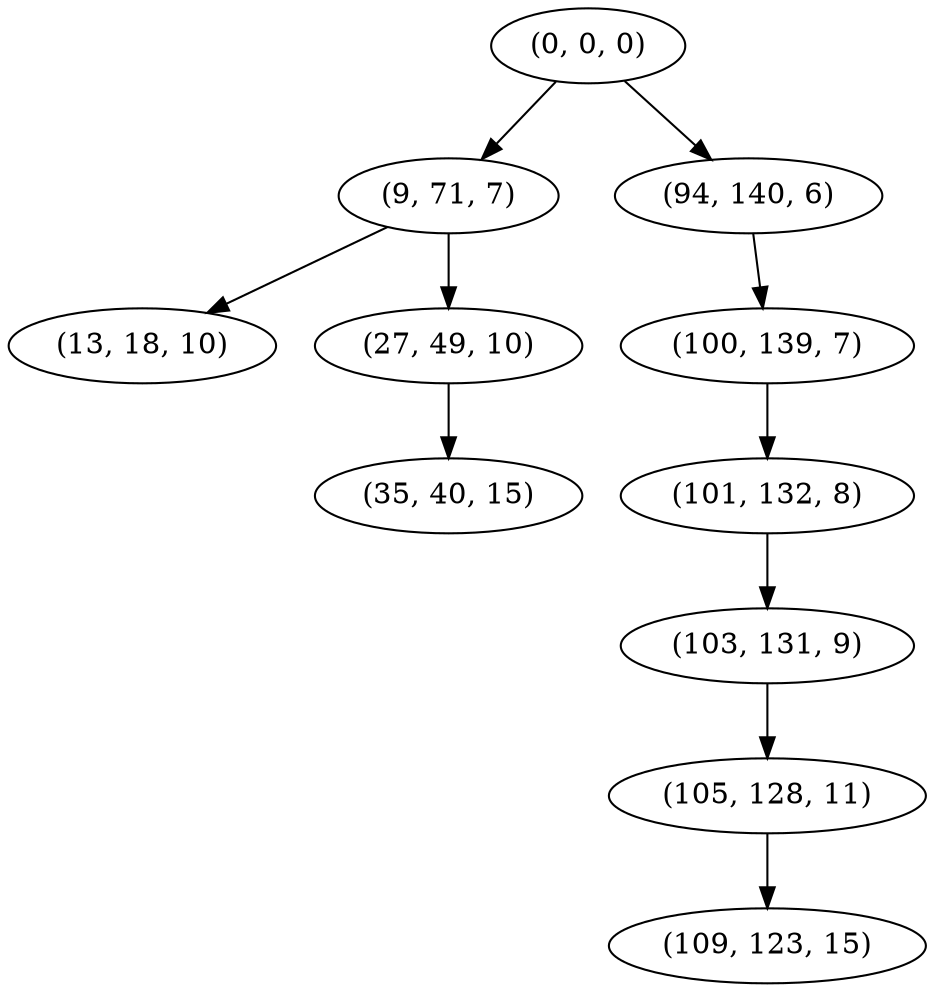 digraph tree {
    "(0, 0, 0)";
    "(9, 71, 7)";
    "(13, 18, 10)";
    "(27, 49, 10)";
    "(35, 40, 15)";
    "(94, 140, 6)";
    "(100, 139, 7)";
    "(101, 132, 8)";
    "(103, 131, 9)";
    "(105, 128, 11)";
    "(109, 123, 15)";
    "(0, 0, 0)" -> "(9, 71, 7)";
    "(0, 0, 0)" -> "(94, 140, 6)";
    "(9, 71, 7)" -> "(13, 18, 10)";
    "(9, 71, 7)" -> "(27, 49, 10)";
    "(27, 49, 10)" -> "(35, 40, 15)";
    "(94, 140, 6)" -> "(100, 139, 7)";
    "(100, 139, 7)" -> "(101, 132, 8)";
    "(101, 132, 8)" -> "(103, 131, 9)";
    "(103, 131, 9)" -> "(105, 128, 11)";
    "(105, 128, 11)" -> "(109, 123, 15)";
}
